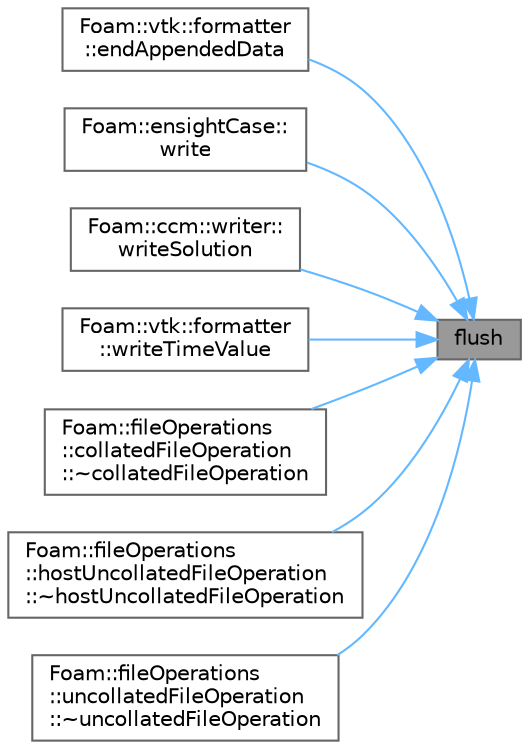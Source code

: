 digraph "flush"
{
 // LATEX_PDF_SIZE
  bgcolor="transparent";
  edge [fontname=Helvetica,fontsize=10,labelfontname=Helvetica,labelfontsize=10];
  node [fontname=Helvetica,fontsize=10,shape=box,height=0.2,width=0.4];
  rankdir="RL";
  Node1 [id="Node000001",label="flush",height=0.2,width=0.4,color="gray40", fillcolor="grey60", style="filled", fontcolor="black",tooltip=" "];
  Node1 -> Node2 [id="edge1_Node000001_Node000002",dir="back",color="steelblue1",style="solid",tooltip=" "];
  Node2 [id="Node000002",label="Foam::vtk::formatter\l::endAppendedData",height=0.2,width=0.4,color="grey40", fillcolor="white", style="filled",URL="$classFoam_1_1vtk_1_1formatter.html#a2a1a8a3897d13bf871e59a8801a4455b",tooltip=" "];
  Node1 -> Node3 [id="edge2_Node000001_Node000003",dir="back",color="steelblue1",style="solid",tooltip=" "];
  Node3 [id="Node000003",label="Foam::ensightCase::\lwrite",height=0.2,width=0.4,color="grey40", fillcolor="white", style="filled",URL="$classFoam_1_1ensightCase.html#a359617ae7b78900e2591e3eb5421951f",tooltip=" "];
  Node1 -> Node4 [id="edge3_Node000001_Node000004",dir="back",color="steelblue1",style="solid",tooltip=" "];
  Node4 [id="Node000004",label="Foam::ccm::writer::\lwriteSolution",height=0.2,width=0.4,color="grey40", fillcolor="white", style="filled",URL="$classFoam_1_1ccm_1_1writer.html#a6f5f2a8f684f38199d154e341868b007",tooltip=" "];
  Node1 -> Node5 [id="edge4_Node000001_Node000005",dir="back",color="steelblue1",style="solid",tooltip=" "];
  Node5 [id="Node000005",label="Foam::vtk::formatter\l::writeTimeValue",height=0.2,width=0.4,color="grey40", fillcolor="white", style="filled",URL="$classFoam_1_1vtk_1_1formatter.html#ac6c1a1054091535b62f87cfa9aa3a414",tooltip=" "];
  Node1 -> Node6 [id="edge5_Node000001_Node000006",dir="back",color="steelblue1",style="solid",tooltip=" "];
  Node6 [id="Node000006",label="Foam::fileOperations\l::collatedFileOperation\l::~collatedFileOperation",height=0.2,width=0.4,color="grey40", fillcolor="white", style="filled",URL="$classFoam_1_1fileOperations_1_1collatedFileOperation.html#a347c59013c077a3f883817a14f8757be",tooltip=" "];
  Node1 -> Node7 [id="edge6_Node000001_Node000007",dir="back",color="steelblue1",style="solid",tooltip=" "];
  Node7 [id="Node000007",label="Foam::fileOperations\l::hostUncollatedFileOperation\l::~hostUncollatedFileOperation",height=0.2,width=0.4,color="grey40", fillcolor="white", style="filled",URL="$classFoam_1_1fileOperations_1_1hostUncollatedFileOperation.html#ad0463fda2bd03b997238cf00127e5eed",tooltip=" "];
  Node1 -> Node8 [id="edge7_Node000001_Node000008",dir="back",color="steelblue1",style="solid",tooltip=" "];
  Node8 [id="Node000008",label="Foam::fileOperations\l::uncollatedFileOperation\l::~uncollatedFileOperation",height=0.2,width=0.4,color="grey40", fillcolor="white", style="filled",URL="$classFoam_1_1fileOperations_1_1uncollatedFileOperation.html#a18878775e29201a1cf98b5519f4d8560",tooltip=" "];
}
